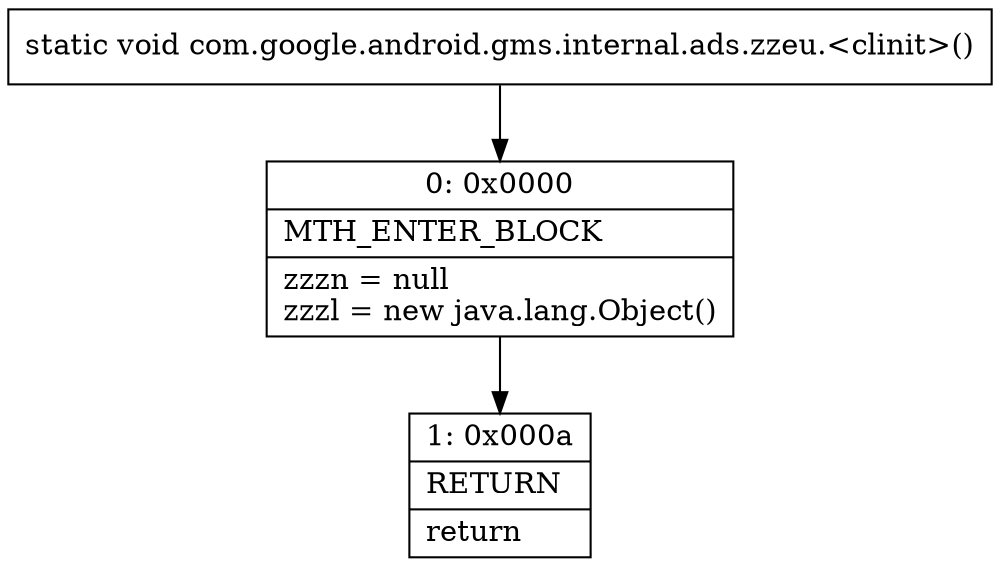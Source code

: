 digraph "CFG forcom.google.android.gms.internal.ads.zzeu.\<clinit\>()V" {
Node_0 [shape=record,label="{0\:\ 0x0000|MTH_ENTER_BLOCK\l|zzzn = null\lzzzl = new java.lang.Object()\l}"];
Node_1 [shape=record,label="{1\:\ 0x000a|RETURN\l|return\l}"];
MethodNode[shape=record,label="{static void com.google.android.gms.internal.ads.zzeu.\<clinit\>() }"];
MethodNode -> Node_0;
Node_0 -> Node_1;
}

